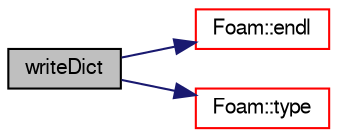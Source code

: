 digraph "writeDict"
{
  bgcolor="transparent";
  edge [fontname="FreeSans",fontsize="10",labelfontname="FreeSans",labelfontsize="10"];
  node [fontname="FreeSans",fontsize="10",shape=record];
  rankdir="LR";
  Node749 [label="writeDict",height=0.2,width=0.4,color="black", fillcolor="grey75", style="filled", fontcolor="black"];
  Node749 -> Node750 [color="midnightblue",fontsize="10",style="solid",fontname="FreeSans"];
  Node750 [label="Foam::endl",height=0.2,width=0.4,color="red",URL="$a21124.html#a2db8fe02a0d3909e9351bb4275b23ce4",tooltip="Add newline and flush stream. "];
  Node749 -> Node752 [color="midnightblue",fontsize="10",style="solid",fontname="FreeSans"];
  Node752 [label="Foam::type",height=0.2,width=0.4,color="red",URL="$a21124.html#aec48583af672626378f501eb9fc32cd1",tooltip="Return the file type: DIRECTORY or FILE. "];
}
